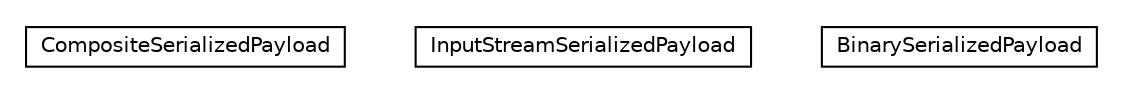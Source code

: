 #!/usr/local/bin/dot
#
# Class diagram 
# Generated by UMLGraph version R5_6-24-gf6e263 (http://www.umlgraph.org/)
#

digraph G {
	edge [fontname="Helvetica",fontsize=10,labelfontname="Helvetica",labelfontsize=10];
	node [fontname="Helvetica",fontsize=10,shape=plaintext];
	nodesep=0.25;
	ranksep=0.5;
	// io.reinert.requestor.java.payload.CompositeSerializedPayload
	c4258 [label=<<table title="io.reinert.requestor.java.payload.CompositeSerializedPayload" border="0" cellborder="1" cellspacing="0" cellpadding="2" port="p" href="./CompositeSerializedPayload.html">
		<tr><td><table border="0" cellspacing="0" cellpadding="1">
<tr><td align="center" balign="center"> CompositeSerializedPayload </td></tr>
		</table></td></tr>
		</table>>, URL="./CompositeSerializedPayload.html", fontname="Helvetica", fontcolor="black", fontsize=10.0];
	// io.reinert.requestor.java.payload.InputStreamSerializedPayload
	c4259 [label=<<table title="io.reinert.requestor.java.payload.InputStreamSerializedPayload" border="0" cellborder="1" cellspacing="0" cellpadding="2" port="p" href="./InputStreamSerializedPayload.html">
		<tr><td><table border="0" cellspacing="0" cellpadding="1">
<tr><td align="center" balign="center"> InputStreamSerializedPayload </td></tr>
		</table></td></tr>
		</table>>, URL="./InputStreamSerializedPayload.html", fontname="Helvetica", fontcolor="black", fontsize=10.0];
	// io.reinert.requestor.java.payload.BinarySerializedPayload
	c4260 [label=<<table title="io.reinert.requestor.java.payload.BinarySerializedPayload" border="0" cellborder="1" cellspacing="0" cellpadding="2" port="p" href="./BinarySerializedPayload.html">
		<tr><td><table border="0" cellspacing="0" cellpadding="1">
<tr><td align="center" balign="center"> BinarySerializedPayload </td></tr>
		</table></td></tr>
		</table>>, URL="./BinarySerializedPayload.html", fontname="Helvetica", fontcolor="black", fontsize=10.0];
}

